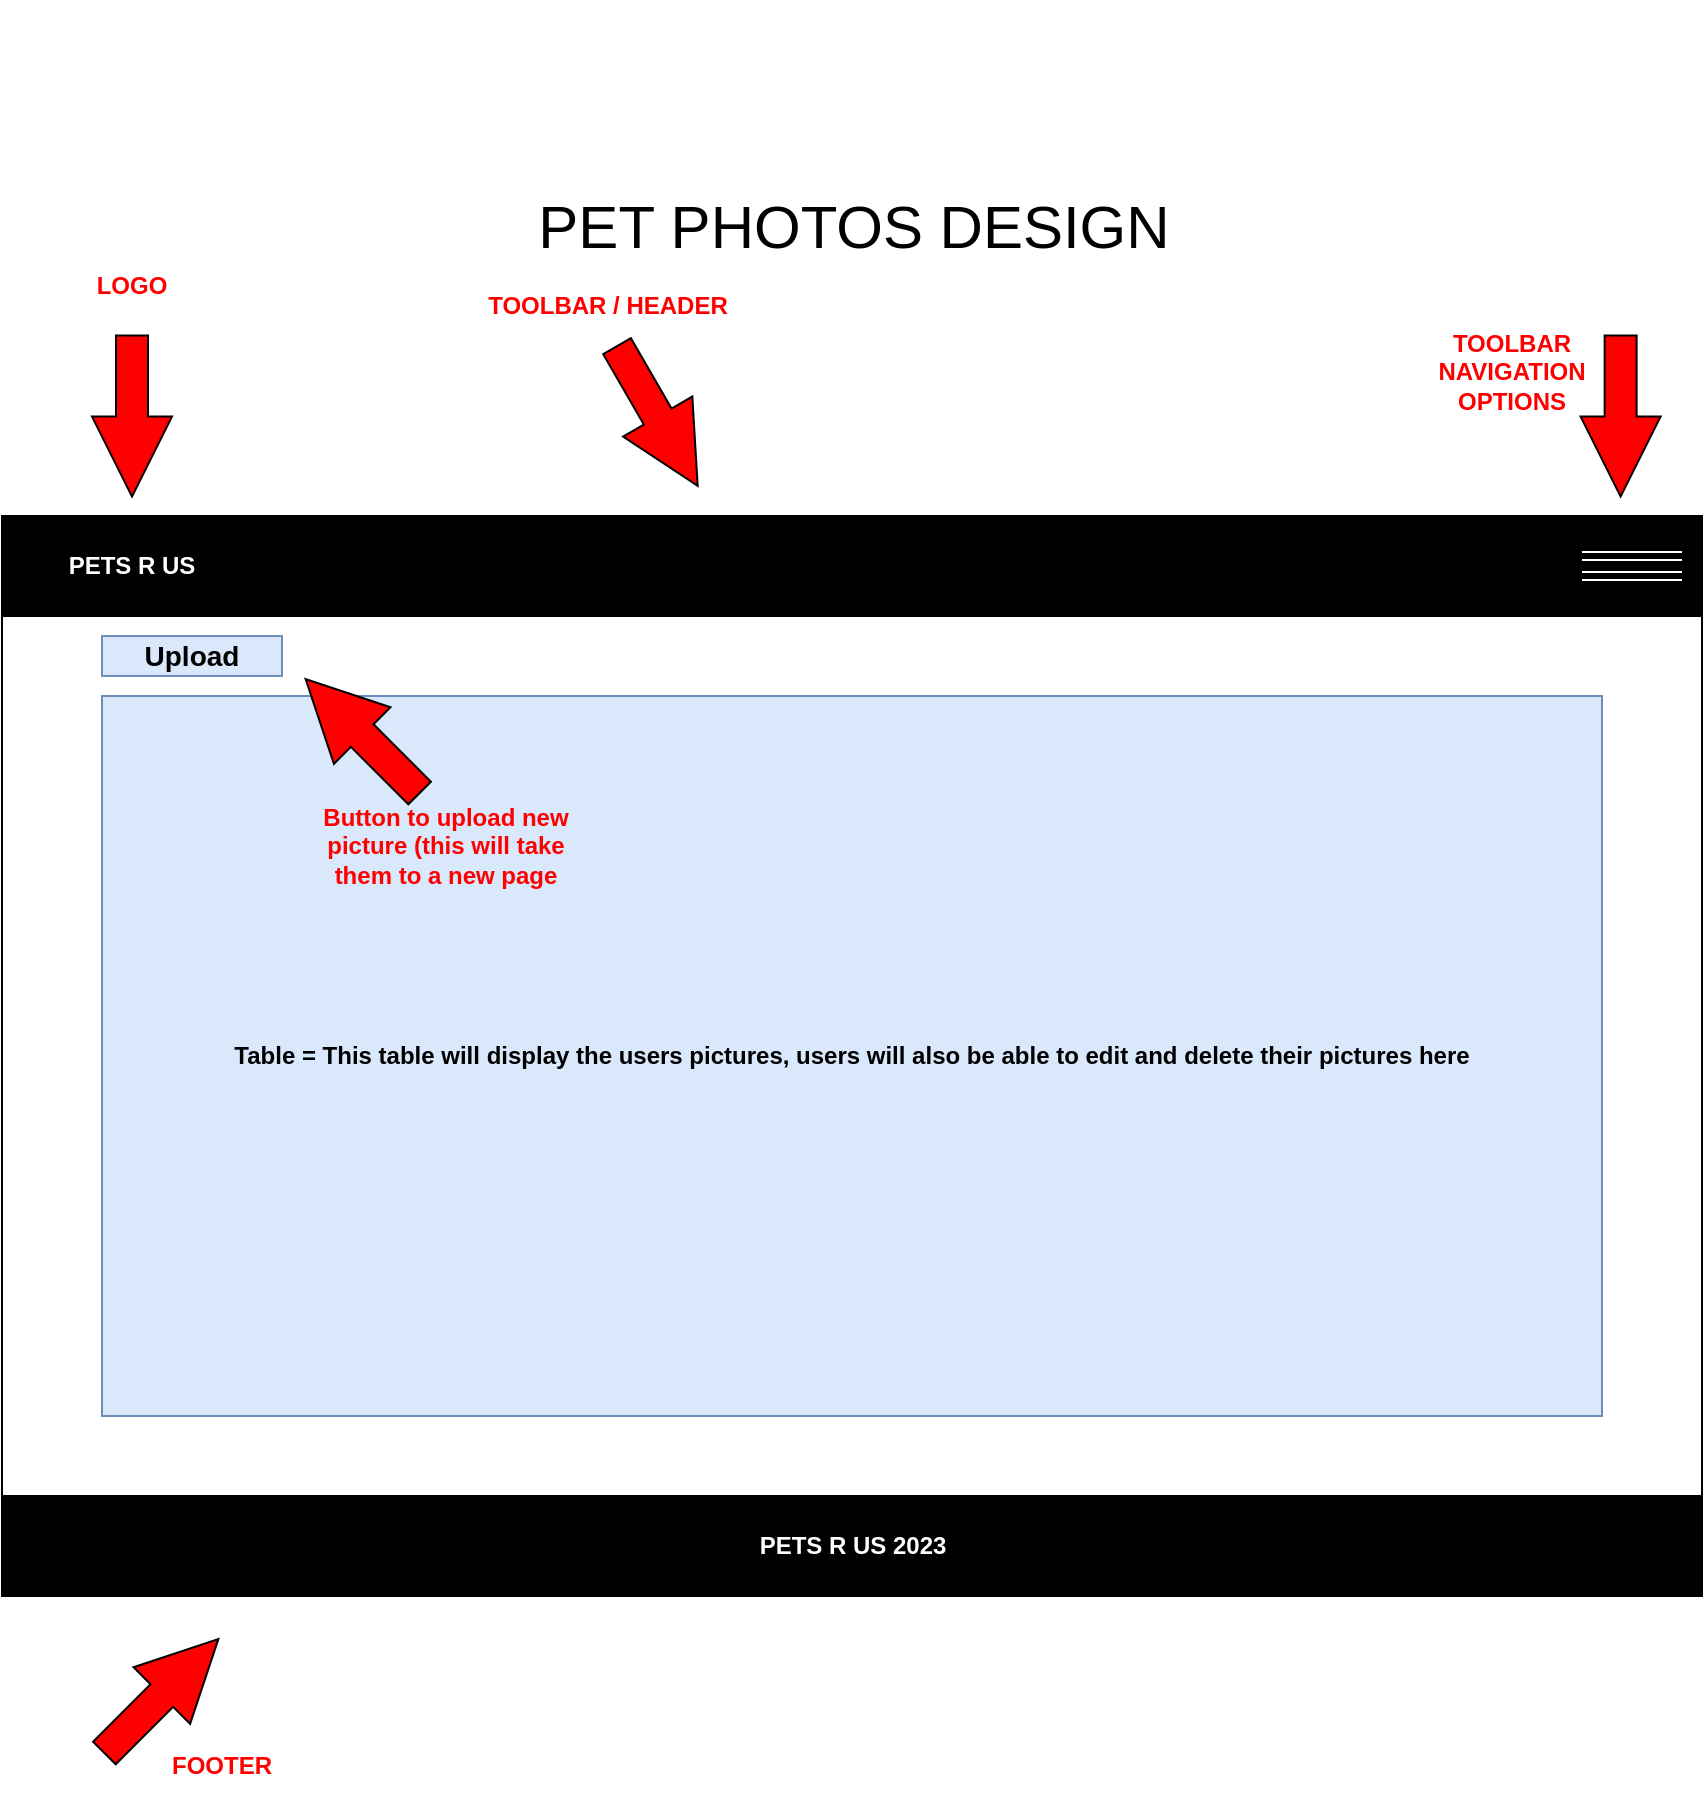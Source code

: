 <mxfile version="20.8.22" type="device"><diagram id="6iQrGDVLd4_nOxXFrQO2" name="Page-1"><mxGraphModel dx="1687" dy="2027" grid="1" gridSize="10" guides="1" tooltips="1" connect="1" arrows="1" fold="1" page="1" pageScale="1" pageWidth="850" pageHeight="1100" math="0" shadow="0"><root><mxCell id="0"/><mxCell id="1" parent="0"/><mxCell id="f_IiDPZAmoQ0WOepjCo_-3" value="" style="rounded=0;whiteSpace=wrap;html=1;" parent="1" vertex="1"><mxGeometry y="180" width="850" height="540" as="geometry"/></mxCell><mxCell id="f_IiDPZAmoQ0WOepjCo_-4" value="" style="rounded=0;whiteSpace=wrap;html=1;fillColor=#000000;" parent="1" vertex="1"><mxGeometry y="180" width="850" height="50" as="geometry"/></mxCell><mxCell id="f_IiDPZAmoQ0WOepjCo_-5" value="&lt;font color=&quot;#ffffff&quot;&gt;&lt;b&gt;PETS R US&lt;/b&gt;&lt;/font&gt;" style="text;html=1;strokeColor=none;fillColor=none;align=center;verticalAlign=middle;whiteSpace=wrap;rounded=0;" parent="1" vertex="1"><mxGeometry x="10" y="190" width="110" height="30" as="geometry"/></mxCell><mxCell id="f_IiDPZAmoQ0WOepjCo_-7" value="" style="shape=link;html=1;rounded=0;fontColor=#FFFFFF;strokeColor=#FFFFFF;" parent="1" edge="1"><mxGeometry width="100" relative="1" as="geometry"><mxPoint x="790" y="200" as="sourcePoint"/><mxPoint x="840" y="200" as="targetPoint"/><Array as="points"><mxPoint x="830" y="200"/></Array></mxGeometry></mxCell><mxCell id="f_IiDPZAmoQ0WOepjCo_-8" value="" style="shape=link;html=1;rounded=0;fontColor=#FFFFFF;strokeColor=#FFFFFF;" parent="1" edge="1"><mxGeometry width="100" relative="1" as="geometry"><mxPoint x="790" y="210" as="sourcePoint"/><mxPoint x="840" y="210" as="targetPoint"/><Array as="points"><mxPoint x="830" y="210"/></Array></mxGeometry></mxCell><mxCell id="f_IiDPZAmoQ0WOepjCo_-9" value="" style="rounded=0;whiteSpace=wrap;html=1;fillColor=#000000;" parent="1" vertex="1"><mxGeometry y="670" width="850" height="50" as="geometry"/></mxCell><mxCell id="f_IiDPZAmoQ0WOepjCo_-10" value="&lt;b&gt;PETS R US 2023&lt;/b&gt;" style="text;html=1;strokeColor=none;fillColor=none;align=center;verticalAlign=middle;whiteSpace=wrap;rounded=0;fontColor=#FFFFFF;" parent="1" vertex="1"><mxGeometry x="368" y="680" width="115" height="30" as="geometry"/></mxCell><mxCell id="f_IiDPZAmoQ0WOepjCo_-11" value="" style="html=1;shadow=0;dashed=0;align=center;verticalAlign=middle;shape=mxgraph.arrows2.arrow;dy=0.6;dx=40;notch=0;fontColor=#FFFFFF;fillColor=#FF0000;rotation=-45;" parent="1" vertex="1"><mxGeometry x="39.39" y="750" width="80.61" height="40" as="geometry"/></mxCell><mxCell id="f_IiDPZAmoQ0WOepjCo_-12" value="&lt;font color=&quot;#ff0000&quot;&gt;&lt;b&gt;FOOTER&lt;/b&gt;&lt;/font&gt;" style="text;html=1;strokeColor=none;fillColor=none;align=center;verticalAlign=middle;whiteSpace=wrap;rounded=0;fontColor=#FFFFFF;" parent="1" vertex="1"><mxGeometry x="80" y="790" width="60" height="30" as="geometry"/></mxCell><mxCell id="f_IiDPZAmoQ0WOepjCo_-13" value="" style="html=1;shadow=0;dashed=0;align=center;verticalAlign=middle;shape=mxgraph.arrows2.arrow;dy=0.6;dx=40;notch=0;fontColor=#FFFFFF;fillColor=#FF0000;rotation=60;" parent="1" vertex="1"><mxGeometry x="287.387" y="110.002" width="80.61" height="40" as="geometry"/></mxCell><mxCell id="f_IiDPZAmoQ0WOepjCo_-14" value="&lt;font color=&quot;#ff0000&quot;&gt;&lt;b&gt;TOOLBAR / HEADER&lt;/b&gt;&lt;/font&gt;" style="text;html=1;strokeColor=none;fillColor=none;align=center;verticalAlign=middle;whiteSpace=wrap;rounded=0;fontColor=#FFFFFF;" parent="1" vertex="1"><mxGeometry x="238" y="60" width="130" height="30" as="geometry"/></mxCell><mxCell id="f_IiDPZAmoQ0WOepjCo_-15" value="" style="html=1;shadow=0;dashed=0;align=center;verticalAlign=middle;shape=mxgraph.arrows2.arrow;dy=0.6;dx=40;notch=0;fontColor=#FFFFFF;fillColor=#FF0000;rotation=90;" parent="1" vertex="1"><mxGeometry x="24.698" y="110.005" width="80.61" height="40" as="geometry"/></mxCell><mxCell id="f_IiDPZAmoQ0WOepjCo_-16" value="&lt;font color=&quot;#ff0000&quot;&gt;&lt;b&gt;LOGO&lt;/b&gt;&lt;/font&gt;" style="text;html=1;strokeColor=none;fillColor=none;align=center;verticalAlign=middle;whiteSpace=wrap;rounded=0;fontColor=#FFFFFF;" parent="1" vertex="1"><mxGeometry y="50" width="130" height="30" as="geometry"/></mxCell><mxCell id="f_IiDPZAmoQ0WOepjCo_-17" value="" style="html=1;shadow=0;dashed=0;align=center;verticalAlign=middle;shape=mxgraph.arrows2.arrow;dy=0.6;dx=40;notch=0;fontColor=#FFFFFF;fillColor=#FF0000;rotation=90;" parent="1" vertex="1"><mxGeometry x="768.998" y="110.005" width="80.61" height="40" as="geometry"/></mxCell><mxCell id="f_IiDPZAmoQ0WOepjCo_-18" value="&lt;font color=&quot;#ff0000&quot;&gt;&lt;b&gt;TOOLBAR NAVIGATION OPTIONS&lt;br&gt;&lt;br&gt;&lt;/b&gt;&lt;/font&gt;" style="text;html=1;strokeColor=none;fillColor=none;align=center;verticalAlign=middle;whiteSpace=wrap;rounded=0;fontColor=#FFFFFF;" parent="1" vertex="1"><mxGeometry x="690" y="100" width="130" height="30" as="geometry"/></mxCell><mxCell id="f_IiDPZAmoQ0WOepjCo_-20" value="&lt;b&gt;Table = This table will display the users pictures, users will also be able to edit and delete their pictures here&lt;/b&gt;" style="rounded=0;whiteSpace=wrap;html=1;fillColor=#dae8fc;strokeColor=#6c8ebf;" parent="1" vertex="1"><mxGeometry x="50" y="270" width="750" height="360" as="geometry"/></mxCell><mxCell id="f_IiDPZAmoQ0WOepjCo_-25" value="" style="edgeStyle=orthogonalEdgeStyle;rounded=0;orthogonalLoop=1;jettySize=auto;html=1;strokeColor=#FFFFFF;fontSize=80;fontColor=#FF0000;" parent="1" source="f_IiDPZAmoQ0WOepjCo_-23" edge="1"><mxGeometry relative="1" as="geometry"><mxPoint x="449" y="-70" as="targetPoint"/></mxGeometry></mxCell><mxCell id="f_IiDPZAmoQ0WOepjCo_-23" value="&lt;font color=&quot;#000000&quot; style=&quot;font-size: 30px;&quot;&gt;PET PHOTOS DESIGN&lt;/font&gt;" style="text;html=1;strokeColor=none;fillColor=none;align=center;verticalAlign=middle;whiteSpace=wrap;rounded=0;fontColor=#FF0000;" parent="1" vertex="1"><mxGeometry x="249.5" y="20" width="352" height="30" as="geometry"/></mxCell><mxCell id="RnF2pcVjIf-uXWzL81LM-1" value="&lt;b&gt;Upload&lt;/b&gt;" style="rounded=0;whiteSpace=wrap;html=1;fontSize=14;fillColor=#dae8fc;strokeColor=#6c8ebf;" vertex="1" parent="1"><mxGeometry x="50" y="240" width="90" height="20" as="geometry"/></mxCell><mxCell id="RnF2pcVjIf-uXWzL81LM-2" value="" style="html=1;shadow=0;dashed=0;align=center;verticalAlign=middle;shape=mxgraph.arrows2.arrow;dy=0.6;dx=40;notch=0;fontColor=#FFFFFF;fillColor=#FF0000;rotation=-135;" vertex="1" parent="1"><mxGeometry x="140.005" y="270.005" width="80.61" height="40" as="geometry"/></mxCell><mxCell id="RnF2pcVjIf-uXWzL81LM-3" value="&lt;font color=&quot;#ff0000&quot;&gt;&lt;b&gt;Button to upload new picture (this will take them to a new page&lt;/b&gt;&lt;/font&gt;" style="text;html=1;strokeColor=none;fillColor=none;align=center;verticalAlign=middle;whiteSpace=wrap;rounded=0;fontColor=#FFFFFF;" vertex="1" parent="1"><mxGeometry x="157.39" y="330" width="130" height="30" as="geometry"/></mxCell></root></mxGraphModel></diagram></mxfile>
